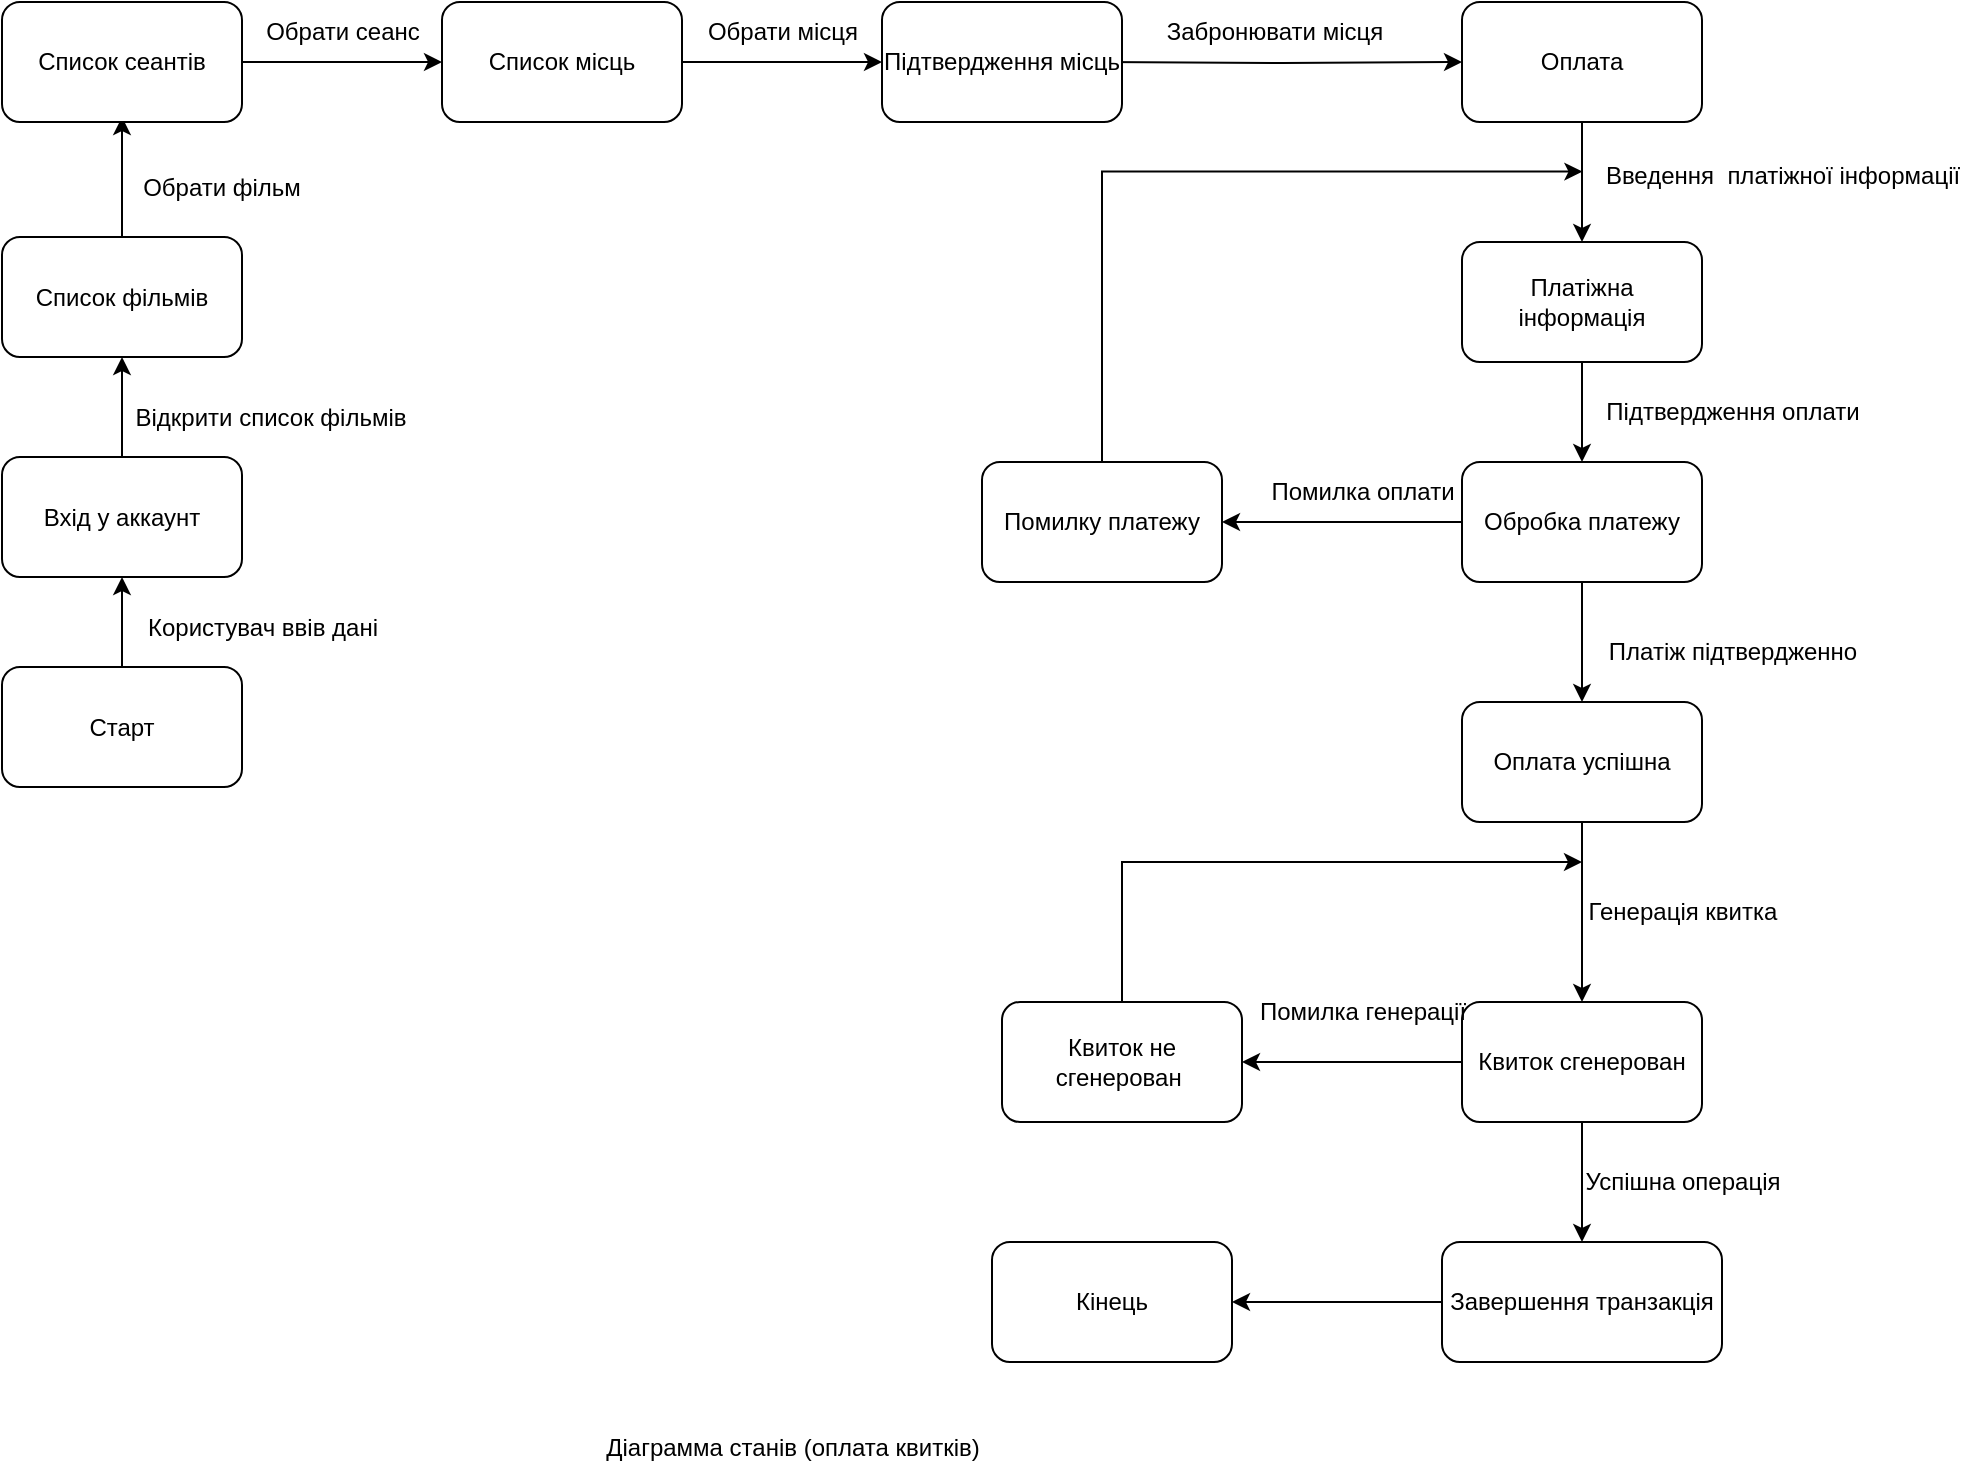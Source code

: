 <mxfile version="24.2.5" type="device">
  <diagram name="Page-1" id="30YbQ4vzTdCQwdQWJB7r">
    <mxGraphModel dx="1719" dy="978" grid="1" gridSize="10" guides="1" tooltips="1" connect="1" arrows="1" fold="1" page="1" pageScale="1" pageWidth="827" pageHeight="1169" math="0" shadow="0">
      <root>
        <mxCell id="0" />
        <mxCell id="1" parent="0" />
        <mxCell id="iyovsGC48MbzXp_Z7myg-11" style="edgeStyle=orthogonalEdgeStyle;rounded=0;orthogonalLoop=1;jettySize=auto;html=1;entryX=0.5;entryY=1;entryDx=0;entryDy=0;" parent="1" source="ZT7nI55pvX1smt-77fwD-4" edge="1">
          <mxGeometry relative="1" as="geometry">
            <mxPoint x="610" y="207.5" as="targetPoint" />
          </mxGeometry>
        </mxCell>
        <mxCell id="ZT7nI55pvX1smt-77fwD-4" value="Список фільмів" style="rounded=1;whiteSpace=wrap;html=1;" parent="1" vertex="1">
          <mxGeometry x="550" y="267.5" width="120" height="60" as="geometry" />
        </mxCell>
        <mxCell id="ZT7nI55pvX1smt-77fwD-18" style="edgeStyle=orthogonalEdgeStyle;rounded=0;orthogonalLoop=1;jettySize=auto;html=1;entryX=0;entryY=0.5;entryDx=0;entryDy=0;" parent="1" source="ZT7nI55pvX1smt-77fwD-13" target="ZT7nI55pvX1smt-77fwD-16" edge="1">
          <mxGeometry relative="1" as="geometry">
            <mxPoint x="570" y="180" as="targetPoint" />
          </mxGeometry>
        </mxCell>
        <mxCell id="ZT7nI55pvX1smt-77fwD-13" value="Список сеантів" style="rounded=1;whiteSpace=wrap;html=1;" parent="1" vertex="1">
          <mxGeometry x="550" y="150" width="120" height="60" as="geometry" />
        </mxCell>
        <mxCell id="ZT7nI55pvX1smt-77fwD-16" value="&lt;span style=&quot;text-wrap: nowrap;&quot;&gt;Список місць&lt;/span&gt;" style="rounded=1;whiteSpace=wrap;html=1;" parent="1" vertex="1">
          <mxGeometry x="770" y="150" width="120" height="60" as="geometry" />
        </mxCell>
        <mxCell id="ZT7nI55pvX1smt-77fwD-21" value="Обрати сеанс" style="text;html=1;align=center;verticalAlign=middle;resizable=0;points=[];autosize=1;strokeColor=none;fillColor=none;" parent="1" vertex="1">
          <mxGeometry x="670" y="150" width="100" height="30" as="geometry" />
        </mxCell>
        <mxCell id="ZT7nI55pvX1smt-77fwD-32" value="Обрати місця" style="text;html=1;align=center;verticalAlign=middle;resizable=0;points=[];autosize=1;strokeColor=none;fillColor=none;" parent="1" vertex="1">
          <mxGeometry x="890" y="150" width="100" height="30" as="geometry" />
        </mxCell>
        <mxCell id="iyovsGC48MbzXp_Z7myg-35" style="edgeStyle=orthogonalEdgeStyle;rounded=0;orthogonalLoop=1;jettySize=auto;html=1;" parent="1" source="ZT7nI55pvX1smt-77fwD-40" target="ZT7nI55pvX1smt-77fwD-44" edge="1">
          <mxGeometry relative="1" as="geometry" />
        </mxCell>
        <mxCell id="ZT7nI55pvX1smt-77fwD-40" value="Оплата" style="rounded=1;whiteSpace=wrap;html=1;" parent="1" vertex="1">
          <mxGeometry x="1280" y="150" width="120" height="60" as="geometry" />
        </mxCell>
        <mxCell id="ZT7nI55pvX1smt-77fwD-50" style="edgeStyle=orthogonalEdgeStyle;rounded=0;orthogonalLoop=1;jettySize=auto;html=1;entryX=0.5;entryY=0;entryDx=0;entryDy=0;" parent="1" source="ZT7nI55pvX1smt-77fwD-44" target="ZT7nI55pvX1smt-77fwD-47" edge="1">
          <mxGeometry relative="1" as="geometry" />
        </mxCell>
        <mxCell id="ZT7nI55pvX1smt-77fwD-44" value="Платіжна інформація" style="rounded=1;whiteSpace=wrap;html=1;" parent="1" vertex="1">
          <mxGeometry x="1280" y="270" width="120" height="60" as="geometry" />
        </mxCell>
        <mxCell id="ZT7nI55pvX1smt-77fwD-46" value="Введення&amp;nbsp; платіжної інформації" style="text;html=1;align=center;verticalAlign=middle;resizable=0;points=[];autosize=1;strokeColor=none;fillColor=none;" parent="1" vertex="1">
          <mxGeometry x="1340" y="222" width="200" height="30" as="geometry" />
        </mxCell>
        <mxCell id="iyovsGC48MbzXp_Z7myg-36" style="edgeStyle=orthogonalEdgeStyle;rounded=0;orthogonalLoop=1;jettySize=auto;html=1;" parent="1" source="ZT7nI55pvX1smt-77fwD-47" target="ZT7nI55pvX1smt-77fwD-54" edge="1">
          <mxGeometry relative="1" as="geometry" />
        </mxCell>
        <mxCell id="iyovsGC48MbzXp_Z7myg-38" style="edgeStyle=orthogonalEdgeStyle;rounded=0;orthogonalLoop=1;jettySize=auto;html=1;entryX=1;entryY=0.5;entryDx=0;entryDy=0;" parent="1" source="ZT7nI55pvX1smt-77fwD-47" target="ZT7nI55pvX1smt-77fwD-48" edge="1">
          <mxGeometry relative="1" as="geometry" />
        </mxCell>
        <mxCell id="ZT7nI55pvX1smt-77fwD-47" value="Обробка платежу" style="rounded=1;whiteSpace=wrap;html=1;" parent="1" vertex="1">
          <mxGeometry x="1280" y="380" width="120" height="60" as="geometry" />
        </mxCell>
        <mxCell id="ZT7nI55pvX1smt-77fwD-48" value="Помилку платежу" style="rounded=1;whiteSpace=wrap;html=1;" parent="1" vertex="1">
          <mxGeometry x="1040" y="380" width="120" height="60" as="geometry" />
        </mxCell>
        <mxCell id="iyovsGC48MbzXp_Z7myg-43" style="edgeStyle=orthogonalEdgeStyle;rounded=0;orthogonalLoop=1;jettySize=auto;html=1;entryX=0.5;entryY=0;entryDx=0;entryDy=0;" parent="1" source="ZT7nI55pvX1smt-77fwD-54" target="iyovsGC48MbzXp_Z7myg-42" edge="1">
          <mxGeometry relative="1" as="geometry" />
        </mxCell>
        <mxCell id="ZT7nI55pvX1smt-77fwD-54" value="Оплата успішна" style="rounded=1;whiteSpace=wrap;html=1;" parent="1" vertex="1">
          <mxGeometry x="1280" y="500" width="120" height="60" as="geometry" />
        </mxCell>
        <mxCell id="ySguRj_70d_Xc9NhmVk7-1" value="Діаграмма станів (оплата квитків)" style="text;html=1;align=center;verticalAlign=middle;resizable=0;points=[];autosize=1;strokeColor=none;fillColor=none;" parent="1" vertex="1">
          <mxGeometry x="840" y="858" width="210" height="30" as="geometry" />
        </mxCell>
        <mxCell id="iyovsGC48MbzXp_Z7myg-5" style="edgeStyle=orthogonalEdgeStyle;rounded=0;orthogonalLoop=1;jettySize=auto;html=1;entryX=0.5;entryY=1;entryDx=0;entryDy=0;" parent="1" source="iyovsGC48MbzXp_Z7myg-2" target="iyovsGC48MbzXp_Z7myg-3" edge="1">
          <mxGeometry relative="1" as="geometry" />
        </mxCell>
        <mxCell id="iyovsGC48MbzXp_Z7myg-2" value="Старт" style="rounded=1;whiteSpace=wrap;html=1;" parent="1" vertex="1">
          <mxGeometry x="550" y="482.5" width="120" height="60" as="geometry" />
        </mxCell>
        <mxCell id="iyovsGC48MbzXp_Z7myg-9" style="edgeStyle=orthogonalEdgeStyle;rounded=0;orthogonalLoop=1;jettySize=auto;html=1;entryX=0.5;entryY=1;entryDx=0;entryDy=0;" parent="1" source="iyovsGC48MbzXp_Z7myg-3" target="ZT7nI55pvX1smt-77fwD-4" edge="1">
          <mxGeometry relative="1" as="geometry" />
        </mxCell>
        <mxCell id="iyovsGC48MbzXp_Z7myg-3" value="Вхід у аккаунт" style="rounded=1;whiteSpace=wrap;html=1;" parent="1" vertex="1">
          <mxGeometry x="550" y="377.5" width="120" height="60" as="geometry" />
        </mxCell>
        <mxCell id="iyovsGC48MbzXp_Z7myg-8" value="Користувач ввів дані" style="text;html=1;align=center;verticalAlign=middle;resizable=0;points=[];autosize=1;strokeColor=none;fillColor=none;" parent="1" vertex="1">
          <mxGeometry x="610" y="447.5" width="140" height="30" as="geometry" />
        </mxCell>
        <mxCell id="iyovsGC48MbzXp_Z7myg-12" value="Відкрити список фільмів" style="text;html=1;align=center;verticalAlign=middle;resizable=0;points=[];autosize=1;strokeColor=none;fillColor=none;" parent="1" vertex="1">
          <mxGeometry x="604" y="342.5" width="160" height="30" as="geometry" />
        </mxCell>
        <mxCell id="iyovsGC48MbzXp_Z7myg-33" style="edgeStyle=orthogonalEdgeStyle;rounded=0;orthogonalLoop=1;jettySize=auto;html=1;entryX=0;entryY=0.5;entryDx=0;entryDy=0;" parent="1" target="ZT7nI55pvX1smt-77fwD-40" edge="1">
          <mxGeometry relative="1" as="geometry">
            <mxPoint x="1100" y="180" as="sourcePoint" />
          </mxGeometry>
        </mxCell>
        <mxCell id="iyovsGC48MbzXp_Z7myg-34" value="Забронювати місця" style="text;html=1;align=center;verticalAlign=middle;resizable=0;points=[];autosize=1;strokeColor=none;fillColor=none;" parent="1" vertex="1">
          <mxGeometry x="1121" y="150" width="130" height="30" as="geometry" />
        </mxCell>
        <mxCell id="iyovsGC48MbzXp_Z7myg-37" value="Платіж підтвердженно" style="text;html=1;align=center;verticalAlign=middle;resizable=0;points=[];autosize=1;strokeColor=none;fillColor=none;" parent="1" vertex="1">
          <mxGeometry x="1340" y="460" width="150" height="30" as="geometry" />
        </mxCell>
        <mxCell id="iyovsGC48MbzXp_Z7myg-39" value="Помилка оплати" style="text;html=1;align=center;verticalAlign=middle;resizable=0;points=[];autosize=1;strokeColor=none;fillColor=none;" parent="1" vertex="1">
          <mxGeometry x="1170" y="380" width="120" height="30" as="geometry" />
        </mxCell>
        <mxCell id="iyovsGC48MbzXp_Z7myg-40" style="edgeStyle=orthogonalEdgeStyle;rounded=0;orthogonalLoop=1;jettySize=auto;html=1;entryX=0.001;entryY=0.427;entryDx=0;entryDy=0;entryPerimeter=0;exitX=0.5;exitY=0;exitDx=0;exitDy=0;" parent="1" source="ZT7nI55pvX1smt-77fwD-48" target="ZT7nI55pvX1smt-77fwD-46" edge="1">
          <mxGeometry relative="1" as="geometry" />
        </mxCell>
        <mxCell id="iyovsGC48MbzXp_Z7myg-51" style="edgeStyle=orthogonalEdgeStyle;rounded=0;orthogonalLoop=1;jettySize=auto;html=1;entryX=1;entryY=0.5;entryDx=0;entryDy=0;" parent="1" source="iyovsGC48MbzXp_Z7myg-42" target="iyovsGC48MbzXp_Z7myg-46" edge="1">
          <mxGeometry relative="1" as="geometry" />
        </mxCell>
        <mxCell id="iyovsGC48MbzXp_Z7myg-55" style="edgeStyle=orthogonalEdgeStyle;rounded=0;orthogonalLoop=1;jettySize=auto;html=1;entryX=0.5;entryY=0;entryDx=0;entryDy=0;" parent="1" source="iyovsGC48MbzXp_Z7myg-42" target="iyovsGC48MbzXp_Z7myg-54" edge="1">
          <mxGeometry relative="1" as="geometry" />
        </mxCell>
        <mxCell id="iyovsGC48MbzXp_Z7myg-42" value="Квиток сгенерован" style="rounded=1;whiteSpace=wrap;html=1;" parent="1" vertex="1">
          <mxGeometry x="1280" y="650" width="120" height="60" as="geometry" />
        </mxCell>
        <mxCell id="iyovsGC48MbzXp_Z7myg-44" value="Генерація квитка" style="text;html=1;align=center;verticalAlign=middle;resizable=0;points=[];autosize=1;strokeColor=none;fillColor=none;" parent="1" vertex="1">
          <mxGeometry x="1330" y="590" width="120" height="30" as="geometry" />
        </mxCell>
        <mxCell id="iyovsGC48MbzXp_Z7myg-52" style="edgeStyle=orthogonalEdgeStyle;rounded=0;orthogonalLoop=1;jettySize=auto;html=1;exitX=0.5;exitY=0;exitDx=0;exitDy=0;" parent="1" source="iyovsGC48MbzXp_Z7myg-46" edge="1">
          <mxGeometry relative="1" as="geometry">
            <mxPoint x="1340" y="580" as="targetPoint" />
            <Array as="points">
              <mxPoint x="1110" y="580" />
            </Array>
          </mxGeometry>
        </mxCell>
        <mxCell id="iyovsGC48MbzXp_Z7myg-46" value="Квиток не сгенерован&amp;nbsp;" style="rounded=1;whiteSpace=wrap;html=1;" parent="1" vertex="1">
          <mxGeometry x="1050" y="650" width="120" height="60" as="geometry" />
        </mxCell>
        <mxCell id="iyovsGC48MbzXp_Z7myg-48" value="Помилка генерації" style="text;html=1;align=center;verticalAlign=middle;resizable=0;points=[];autosize=1;strokeColor=none;fillColor=none;" parent="1" vertex="1">
          <mxGeometry x="1165" y="640" width="130" height="30" as="geometry" />
        </mxCell>
        <mxCell id="iyovsGC48MbzXp_Z7myg-50" value="Підтвердження оплати" style="text;html=1;align=center;verticalAlign=middle;resizable=0;points=[];autosize=1;strokeColor=none;fillColor=none;" parent="1" vertex="1">
          <mxGeometry x="1340" y="340" width="150" height="30" as="geometry" />
        </mxCell>
        <mxCell id="iyovsGC48MbzXp_Z7myg-58" style="edgeStyle=orthogonalEdgeStyle;rounded=0;orthogonalLoop=1;jettySize=auto;html=1;" parent="1" source="iyovsGC48MbzXp_Z7myg-54" target="iyovsGC48MbzXp_Z7myg-57" edge="1">
          <mxGeometry relative="1" as="geometry" />
        </mxCell>
        <mxCell id="iyovsGC48MbzXp_Z7myg-54" value="&lt;span style=&quot;text-wrap: nowrap;&quot;&gt;Завершення транзакція&lt;/span&gt;" style="rounded=1;whiteSpace=wrap;html=1;" parent="1" vertex="1">
          <mxGeometry x="1270" y="770" width="140" height="60" as="geometry" />
        </mxCell>
        <mxCell id="iyovsGC48MbzXp_Z7myg-56" value="Успішна операція" style="text;html=1;align=center;verticalAlign=middle;resizable=0;points=[];autosize=1;strokeColor=none;fillColor=none;" parent="1" vertex="1">
          <mxGeometry x="1330" y="725" width="120" height="30" as="geometry" />
        </mxCell>
        <mxCell id="iyovsGC48MbzXp_Z7myg-57" value="Кінець" style="rounded=1;whiteSpace=wrap;html=1;" parent="1" vertex="1">
          <mxGeometry x="1045" y="770" width="120" height="60" as="geometry" />
        </mxCell>
        <mxCell id="g8VUr8SRfSLNwoAeOPSv-2" value="Обрати фільм" style="text;html=1;align=center;verticalAlign=middle;whiteSpace=wrap;rounded=0;" vertex="1" parent="1">
          <mxGeometry x="610" y="227.5" width="100" height="30" as="geometry" />
        </mxCell>
        <mxCell id="g8VUr8SRfSLNwoAeOPSv-3" value="&lt;span style=&quot;text-wrap: nowrap;&quot;&gt;Підтвердження місць&lt;/span&gt;" style="rounded=1;whiteSpace=wrap;html=1;" vertex="1" parent="1">
          <mxGeometry x="990" y="150" width="120" height="60" as="geometry" />
        </mxCell>
        <mxCell id="g8VUr8SRfSLNwoAeOPSv-4" value="" style="endArrow=classic;html=1;rounded=0;entryX=0;entryY=0.5;entryDx=0;entryDy=0;" edge="1" parent="1" target="g8VUr8SRfSLNwoAeOPSv-3">
          <mxGeometry width="50" height="50" relative="1" as="geometry">
            <mxPoint x="890" y="180" as="sourcePoint" />
            <mxPoint x="940" y="130" as="targetPoint" />
          </mxGeometry>
        </mxCell>
      </root>
    </mxGraphModel>
  </diagram>
</mxfile>
